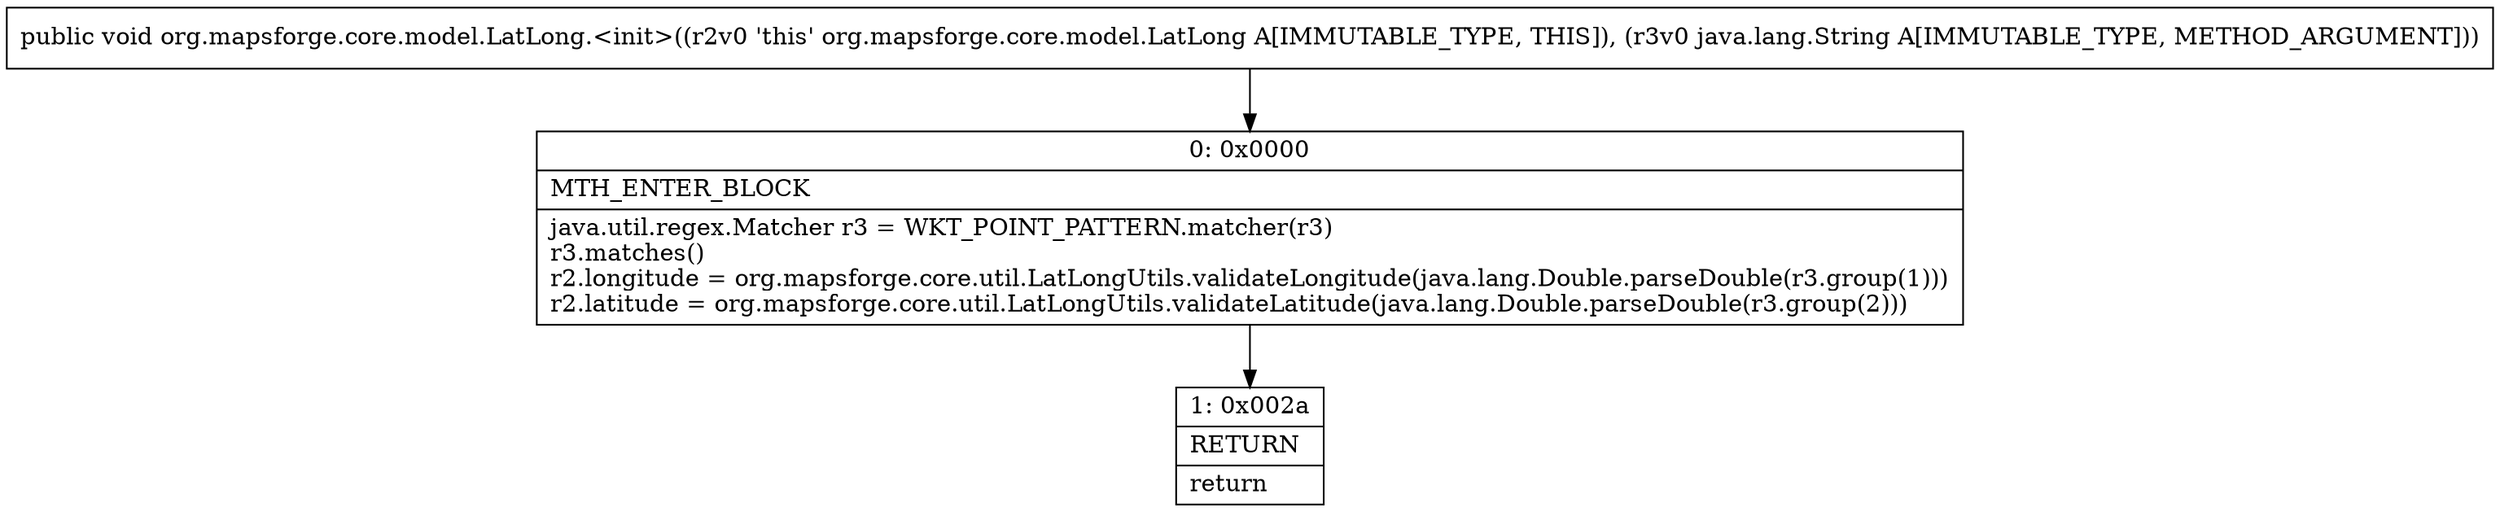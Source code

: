 digraph "CFG fororg.mapsforge.core.model.LatLong.\<init\>(Ljava\/lang\/String;)V" {
Node_0 [shape=record,label="{0\:\ 0x0000|MTH_ENTER_BLOCK\l|java.util.regex.Matcher r3 = WKT_POINT_PATTERN.matcher(r3)\lr3.matches()\lr2.longitude = org.mapsforge.core.util.LatLongUtils.validateLongitude(java.lang.Double.parseDouble(r3.group(1)))\lr2.latitude = org.mapsforge.core.util.LatLongUtils.validateLatitude(java.lang.Double.parseDouble(r3.group(2)))\l}"];
Node_1 [shape=record,label="{1\:\ 0x002a|RETURN\l|return\l}"];
MethodNode[shape=record,label="{public void org.mapsforge.core.model.LatLong.\<init\>((r2v0 'this' org.mapsforge.core.model.LatLong A[IMMUTABLE_TYPE, THIS]), (r3v0 java.lang.String A[IMMUTABLE_TYPE, METHOD_ARGUMENT])) }"];
MethodNode -> Node_0;
Node_0 -> Node_1;
}

